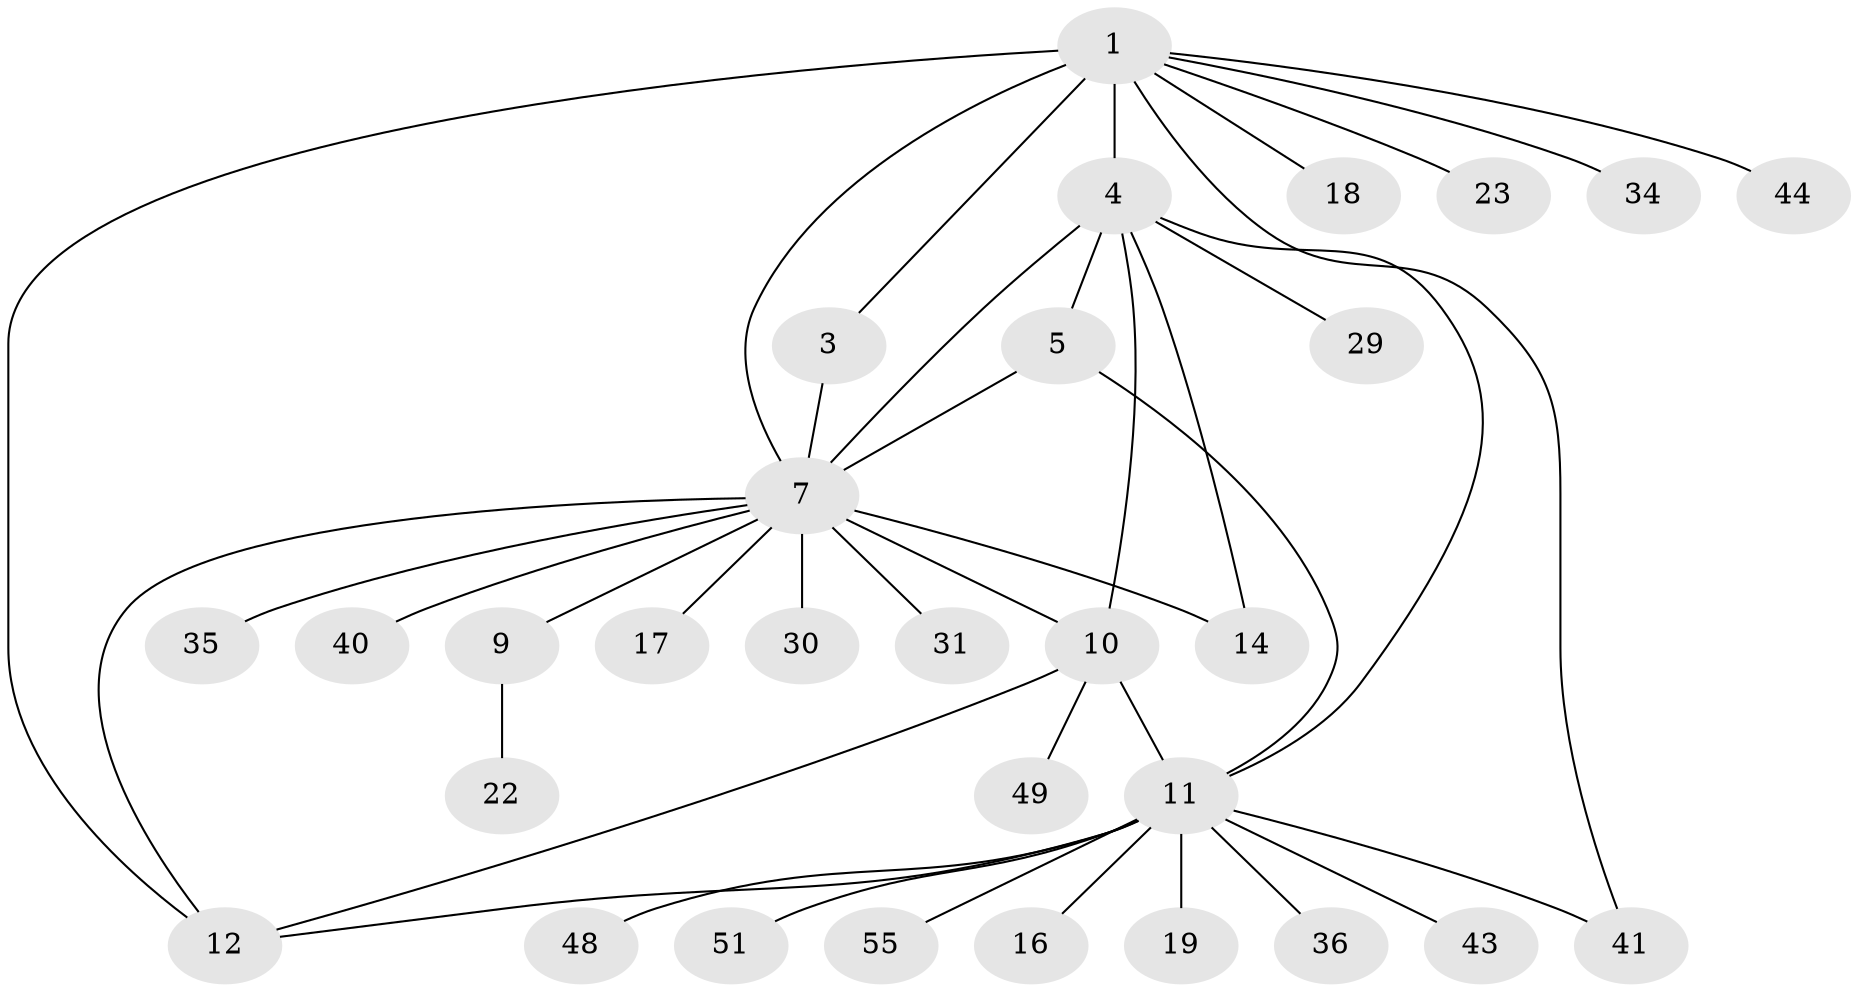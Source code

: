 // original degree distribution, {5: 0.016666666666666666, 9: 0.03333333333333333, 7: 0.05, 6: 0.03333333333333333, 4: 0.06666666666666667, 8: 0.016666666666666666, 3: 0.03333333333333333, 12: 0.016666666666666666, 2: 0.2, 1: 0.5333333333333333}
// Generated by graph-tools (version 1.1) at 2025/16/03/09/25 04:16:07]
// undirected, 30 vertices, 40 edges
graph export_dot {
graph [start="1"]
  node [color=gray90,style=filled];
  1 [super="+2+50"];
  3 [super="+42+27+25+28"];
  4 [super="+6+15+58"];
  5 [super="+38+37"];
  7 [super="+8+21+26+20+24"];
  9;
  10;
  11;
  12;
  14;
  16;
  17;
  18;
  19;
  22;
  23 [super="+56"];
  29;
  30;
  31 [super="+60"];
  34 [super="+46"];
  35;
  36;
  40;
  41;
  43;
  44;
  48;
  49;
  51;
  55;
  1 -- 3 [weight=2];
  1 -- 18;
  1 -- 23;
  1 -- 34;
  1 -- 4;
  1 -- 41;
  1 -- 12;
  1 -- 44;
  1 -- 7 [weight=2];
  3 -- 7 [weight=2];
  4 -- 5 [weight=2];
  4 -- 29;
  4 -- 10;
  4 -- 11;
  4 -- 14;
  4 -- 7;
  5 -- 7;
  5 -- 11;
  7 -- 9 [weight=2];
  7 -- 35;
  7 -- 40;
  7 -- 10 [weight=2];
  7 -- 12;
  7 -- 14;
  7 -- 17;
  7 -- 30;
  7 -- 31;
  9 -- 22;
  10 -- 11;
  10 -- 12;
  10 -- 49;
  11 -- 12;
  11 -- 16;
  11 -- 19;
  11 -- 36;
  11 -- 41;
  11 -- 43;
  11 -- 48;
  11 -- 51;
  11 -- 55;
}
